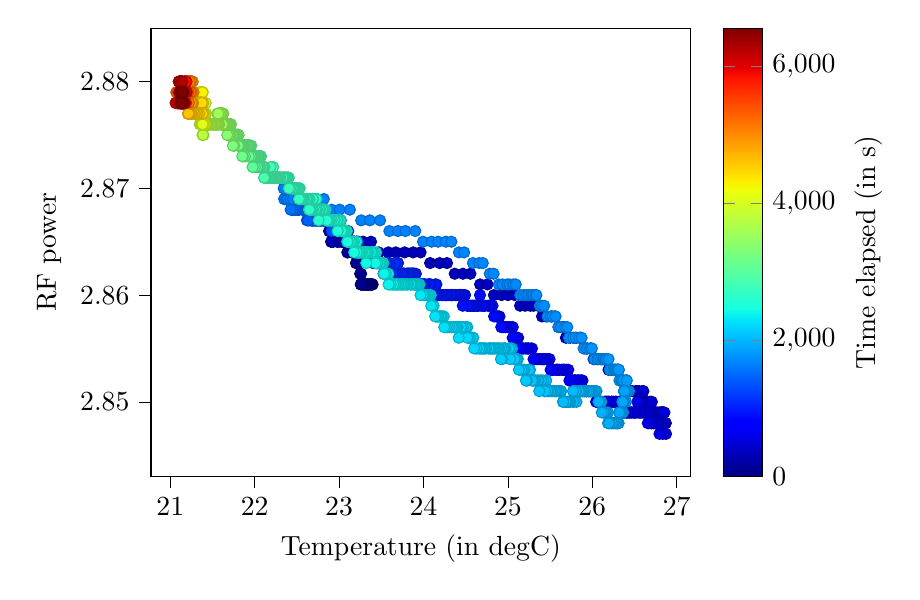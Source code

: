 % This file was created by tikzplotlib v0.9.5.
\begin{tikzpicture}

\begin{axis}[
colorbar,
colorbar style={ylabel={Time elapsed (in s)}},
colormap={mymap}{[1pt]
  rgb(0pt)=(0,0,0.5);
  rgb(22pt)=(0,0,1);
  rgb(25pt)=(0,0,1);
  rgb(68pt)=(0,0.86,1);
  rgb(70pt)=(0,0.9,0.968);
  rgb(75pt)=(0.081,1,0.887);
  rgb(128pt)=(0.935,1,0.032);
  rgb(130pt)=(0.968,0.963,0);
  rgb(132pt)=(1,0.926,0);
  rgb(178pt)=(1,0.074,0);
  rgb(182pt)=(0.909,0,0);
  rgb(200pt)=(0.5,0,0)
},
point meta max=6560,
point meta min=0,
tick align=outside,
tick pos=left,
x grid style={white!69.02!black},
xlabel={Temperature (in degC)},
xmin=20.771, xmax=27.166,
xtick style={color=black},
y grid style={white!69.02!black},
ylabel={RF power},
ymin=2.843, ymax=2.885,
ytick style={color=black}
]
\addplot [only marks, scatter, scatter src=explicit, colormap={mymap}{[1pt]
  rgb(0pt)=(0,0,0.5);
  rgb(22pt)=(0,0,1);
  rgb(25pt)=(0,0,1);
  rgb(68pt)=(0,0.86,1);
  rgb(70pt)=(0,0.9,0.968);
  rgb(75pt)=(0.081,1,0.887);
  rgb(128pt)=(0.935,1,0.032);
  rgb(130pt)=(0.968,0.963,0);
  rgb(132pt)=(1,0.926,0);
  rgb(178pt)=(1,0.074,0);
  rgb(182pt)=(0.909,0,0);
  rgb(200pt)=(0.5,0,0)
}]
table [x=x, y=y, meta=colordata]{%
x                      y                      colordata
23.397 2.861 0
23.393 2.861 2
23.393 2.861 4
23.378 2.861 6
23.38 2.861 8
23.376 2.861 10
23.365 2.861 12
23.365 2.861 14
23.374 2.861 16
23.353 2.861 18
23.363 2.861 20
23.35 2.861 22
23.357 2.861 24
23.35 2.861 26
23.346 2.861 28
23.353 2.861 30
23.344 2.861 32
23.346 2.861 34
23.342 2.861 36
23.331 2.861 38
23.331 2.861 40
23.331 2.861 42
23.336 2.861 44
23.327 2.861 46
23.323 2.861 48
23.333 2.861 50
23.314 2.861 52
23.316 2.861 54
23.306 2.861 56
23.31 2.861 58
23.293 2.861 60
23.287 2.861 62
23.287 2.861 64
23.291 2.861 66
23.289 2.861 68
23.282 2.861 70
23.272 2.861 72
23.261 2.861 74
23.276 2.861 76
23.261 2.861 78
23.27 2.861 80
23.257 2.861 82
23.265 2.861 84
23.25 2.862 86
23.261 2.862 88
23.227 2.863 90
23.216 2.863 92
23.221 2.863 94
23.231 2.863 96
23.201 2.863 98
23.204 2.863 100
23.193 2.864 102
23.199 2.864 104
23.193 2.864 106
23.189 2.864 108
23.191 2.864 110
23.178 2.864 112
23.176 2.864 114
23.174 2.864 116
23.182 2.864 118
23.155 2.864 120
23.159 2.864 122
23.158 2.864 124
23.16 2.864 126
23.145 2.865 128
23.153 2.865 130
23.141 2.865 132
23.125 2.865 134
23.112 2.865 136
23.089 2.865 138
23.101 2.864 140
23.099 2.864 142
23.106 2.865 144
23.109 2.865 146
23.104 2.865 148
23.092 2.865 150
23.086 2.865 152
23.069 2.865 154
23.072 2.865 156
23.063 2.865 158
23.079 2.865 160
23.068 2.865 162
23.075 2.865 164
23.086 2.865 166
23.058 2.865 168
23.058 2.865 170
23.035 2.865 172
23.032 2.865 174
23.048 2.865 176
23.068 2.865 178
23.073 2.865 180
23.06 2.865 182
23.101 2.865 184
23.078 2.865 186
23.06 2.865 188
23.063 2.865 190
23.085 2.865 192
23.067 2.865 194
23.064 2.866 196
23.06 2.866 198
23.077 2.866 200
23.057 2.866 202
23.062 2.866 204
23.029 2.865 206
22.991 2.866 208
23 2.865 210
22.976 2.865 212
22.983 2.865 214
23.003 2.866 216
23.015 2.866 218
23.021 2.866 220
22.998 2.866 222
23.018 2.866 224
23.007 2.866 226
23.019 2.866 228
22.99 2.866 230
23.001 2.866 232
22.988 2.866 234
23.007 2.866 236
22.988 2.866 238
22.984 2.866 240
22.977 2.866 242
22.96 2.866 244
22.923 2.866 246
22.955 2.866 248
22.938 2.866 250
22.934 2.866 252
22.96 2.866 254
22.957 2.866 256
22.974 2.866 258
22.959 2.866 260
22.941 2.866 262
22.939 2.866 264
22.933 2.865 266
22.915 2.866 268
22.913 2.865 270
22.906 2.865 272
22.908 2.865 274
22.915 2.865 276
22.918 2.866 278
22.916 2.866 280
22.899 2.866 282
22.91 2.866 284
22.917 2.866 286
22.914 2.866 288
22.889 2.866 290
22.908 2.866 292
22.893 2.866 294
22.895 2.866 296
22.902 2.866 298
22.882 2.866 300
22.889 2.866 302
22.9 2.866 304
22.931 2.866 306
22.942 2.866 308
22.966 2.866 310
23.012 2.866 312
23.068 2.865 314
23.127 2.865 316
23.206 2.865 318
23.285 2.865 320
23.378 2.865 322
23.47 2.864 324
23.585 2.864 326
23.672 2.864 328
23.777 2.864 330
23.879 2.864 332
23.966 2.864 334
24.079 2.863 336
24.192 2.863 338
24.279 2.863 340
24.371 2.862 342
24.468 2.862 344
24.556 2.862 346
24.671 2.861 348
24.758 2.861 350
24.835 2.86 352
24.926 2.86 354
25.001 2.86 356
25.082 2.86 358
25.145 2.859 360
25.205 2.859 362
25.265 2.859 364
25.305 2.859 366
25.36 2.859 368
25.405 2.858 370
25.454 2.858 372
25.518 2.858 374
25.56 2.858 376
25.601 2.857 378
25.654 2.857 380
25.688 2.856 382
25.737 2.856 384
25.782 2.856 386
25.81 2.856 388
25.861 2.856 390
25.912 2.855 392
25.939 2.855 394
25.982 2.855 396
26.016 2.854 398
26.042 2.854 400
26.063 2.854 402
26.097 2.854 404
26.108 2.854 406
26.122 2.854 408
26.137 2.854 410
26.157 2.854 412
26.167 2.854 414
26.193 2.853 416
26.225 2.853 418
26.248 2.853 420
26.263 2.853 422
26.278 2.853 424
26.299 2.853 426
26.314 2.853 428
26.342 2.852 430
26.372 2.852 432
26.403 2.852 434
26.406 2.852 436
26.444 2.851 438
26.457 2.851 440
26.474 2.851 442
26.512 2.851 444
26.527 2.851 446
26.531 2.851 448
26.557 2.851 450
26.599 2.851 452
26.606 2.851 454
26.599 2.851 456
26.627 2.85 458
26.625 2.85 460
26.627 2.85 462
26.642 2.85 464
26.653 2.85 466
26.684 2.85 468
26.699 2.85 470
26.706 2.85 472
26.71 2.849 474
26.719 2.849 476
26.736 2.849 478
26.744 2.849 480
26.755 2.849 482
26.75 2.849 484
26.778 2.849 486
26.795 2.849 488
26.812 2.849 490
26.821 2.849 492
26.823 2.849 494
26.823 2.849 496
26.84 2.849 498
26.836 2.849 500
26.829 2.849 502
26.842 2.849 504
26.855 2.849 506
26.851 2.848 508
26.857 2.848 510
26.868 2.848 512
26.868 2.848 514
26.868 2.848 516
26.848 2.848 518
26.857 2.848 520
26.857 2.848 522
26.865 2.848 524
26.87 2.848 526
26.855 2.848 528
26.859 2.848 530
26.874 2.847 532
26.851 2.848 534
26.863 2.848 536
26.863 2.848 538
26.848 2.848 540
26.851 2.848 542
26.855 2.848 544
26.846 2.848 546
26.833 2.848 548
26.836 2.848 550
26.836 2.848 552
26.821 2.848 554
26.833 2.848 556
26.836 2.847 558
26.821 2.848 560
26.821 2.848 562
26.814 2.848 564
26.797 2.848 566
26.81 2.848 568
26.802 2.848 570
26.797 2.847 572
26.793 2.848 574
26.791 2.848 576
26.782 2.848 578
26.782 2.848 580
26.763 2.848 582
26.765 2.848 584
26.738 2.848 586
26.729 2.848 588
26.723 2.848 590
26.702 2.848 592
26.699 2.848 594
26.672 2.848 596
26.659 2.848 598
26.642 2.849 600
26.623 2.849 602
26.61 2.849 604
26.616 2.849 606
26.587 2.849 608
26.578 2.849 610
26.561 2.849 612
26.561 2.849 614
26.535 2.85 616
26.538 2.849 618
26.512 2.849 620
26.516 2.849 622
26.497 2.849 624
26.491 2.849 626
26.465 2.849 628
26.472 2.849 630
26.442 2.849 632
26.448 2.849 634
26.423 2.849 636
26.414 2.849 638
26.414 2.849 640
26.399 2.849 642
26.382 2.849 644
26.369 2.849 646
26.357 2.85 648
26.352 2.85 650
26.335 2.85 652
26.331 2.85 654
26.318 2.85 656
26.286 2.85 658
26.274 2.85 660
26.276 2.85 662
26.25 2.85 664
26.252 2.85 666
26.237 2.85 668
26.229 2.85 670
26.223 2.85 672
26.195 2.85 674
26.201 2.85 676
26.188 2.85 678
26.174 2.85 680
26.174 2.85 682
26.157 2.85 684
26.157 2.85 686
26.148 2.85 688
26.122 2.85 690
26.101 2.85 692
26.097 2.85 694
26.097 2.85 696
26.074 2.85 698
26.046 2.85 700
26.054 2.85 702
26.037 2.851 704
26.031 2.851 706
26.01 2.851 708
25.993 2.851 710
25.98 2.851 712
25.963 2.851 714
25.933 2.851 716
25.929 2.851 718
25.927 2.851 720
25.905 2.851 722
25.884 2.852 724
25.871 2.852 726
25.844 2.852 728
25.859 2.852 730
25.831 2.852 732
25.822 2.852 734
25.801 2.852 736
25.79 2.852 738
25.786 2.852 740
25.763 2.852 742
25.752 2.852 744
25.763 2.852 746
25.731 2.852 748
25.733 2.852 750
25.716 2.853 752
25.695 2.853 754
25.692 2.853 756
25.667 2.853 758
25.663 2.853 760
25.652 2.853 762
25.639 2.853 764
25.614 2.853 766
25.595 2.853 768
25.573 2.853 770
25.586 2.853 772
25.571 2.853 774
25.541 2.853 776
25.524 2.853 778
25.518 2.853 780
25.507 2.853 782
25.494 2.854 784
25.475 2.854 786
25.469 2.854 788
25.426 2.854 790
25.437 2.854 792
25.422 2.854 794
25.407 2.854 796
25.403 2.854 798
25.377 2.854 800
25.356 2.854 802
25.339 2.854 804
25.318 2.854 806
25.318 2.854 808
25.309 2.854 810
25.305 2.854 812
25.286 2.855 814
25.275 2.855 816
25.243 2.855 818
25.241 2.855 820
25.224 2.855 822
25.207 2.855 824
25.182 2.855 826
25.177 2.855 828
25.162 2.855 830
25.154 2.855 832
25.126 2.855 834
25.122 2.856 836
25.107 2.856 838
25.103 2.856 840
25.082 2.856 842
25.058 2.856 844
25.058 2.857 846
25.02 2.857 848
25.024 2.857 850
25.024 2.857 852
25.005 2.857 854
24.973 2.857 856
24.973 2.857 858
24.954 2.857 860
24.95 2.857 862
24.93 2.857 864
24.922 2.857 866
24.901 2.858 868
24.884 2.858 870
24.875 2.858 872
24.864 2.858 874
24.837 2.858 876
24.818 2.859 878
24.786 2.859 880
24.786 2.859 882
24.765 2.859 884
24.731 2.859 886
24.716 2.859 888
24.704 2.859 890
24.683 2.859 892
24.67 2.86 894
24.647 2.859 896
24.651 2.859 898
24.627 2.859 900
24.613 2.859 902
24.608 2.859 904
24.589 2.859 906
24.583 2.859 908
24.572 2.859 910
24.558 2.859 912
24.535 2.859 914
24.537 2.859 916
24.518 2.859 918
24.493 2.86 920
24.472 2.86 922
24.466 2.859 924
24.465 2.86 926
24.438 2.86 928
24.441 2.86 930
24.443 2.86 932
24.43 2.86 934
24.411 2.86 936
24.409 2.86 938
24.386 2.86 940
24.378 2.86 942
24.363 2.86 944
24.34 2.86 946
24.333 2.86 948
24.325 2.86 950
24.329 2.86 952
24.298 2.86 954
24.316 2.86 956
24.285 2.86 958
24.27 2.86 960
24.253 2.86 962
24.263 2.86 964
24.247 2.86 966
24.226 2.86 968
24.217 2.86 970
24.217 2.86 972
24.19 2.86 974
24.186 2.86 976
24.175 2.86 978
24.148 2.86 980
24.153 2.861 982
24.165 2.86 984
24.139 2.861 986
24.153 2.86 988
24.143 2.86 990
24.124 2.86 992
24.101 2.86 994
24.084 2.861 996
24.067 2.861 998
24.074 2.861 1000
24.068 2.861 1002
24.053 2.861 1004
24.069 2.861 1006
24.023 2.861 1008
24.011 2.861 1010
24.009 2.861 1012
24.001 2.861 1014
23.983 2.861 1016
23.975 2.861 1018
23.971 2.861 1020
23.966 2.861 1022
23.954 2.861 1024
23.932 2.861 1026
23.937 2.861 1028
23.902 2.861 1030
23.91 2.862 1032
23.878 2.862 1034
23.888 2.862 1036
23.869 2.862 1038
23.888 2.862 1040
23.866 2.862 1042
23.847 2.862 1044
23.868 2.862 1046
23.842 2.862 1048
23.852 2.862 1050
23.835 2.862 1052
23.821 2.862 1054
23.821 2.862 1056
23.817 2.862 1058
23.81 2.862 1060
23.797 2.862 1062
23.772 2.862 1064
23.771 2.862 1066
23.763 2.862 1068
23.764 2.862 1070
23.759 2.862 1072
23.746 2.862 1074
23.732 2.862 1076
23.703 2.862 1078
23.696 2.863 1080
23.698 2.863 1082
23.69 2.863 1084
23.673 2.862 1086
23.665 2.863 1088
23.653 2.862 1090
23.638 2.862 1092
23.648 2.862 1094
23.644 2.862 1096
23.641 2.862 1098
23.608 2.862 1100
23.6 2.862 1102
23.595 2.863 1104
23.577 2.862 1106
23.577 2.862 1108
23.562 2.863 1110
23.549 2.863 1112
23.546 2.863 1114
23.567 2.863 1116
23.549 2.863 1118
23.557 2.863 1120
23.536 2.863 1122
23.527 2.862 1124
23.514 2.863 1126
23.485 2.863 1128
23.484 2.863 1130
23.462 2.863 1132
23.475 2.863 1134
23.464 2.863 1136
23.463 2.863 1138
23.465 2.863 1140
23.443 2.863 1142
23.428 2.863 1144
23.446 2.863 1146
23.438 2.863 1148
23.411 2.863 1150
23.404 2.863 1152
23.396 2.864 1154
23.406 2.864 1156
23.395 2.864 1158
23.368 2.864 1160
23.368 2.864 1162
23.364 2.864 1164
23.355 2.864 1166
23.347 2.864 1168
23.33 2.864 1170
23.326 2.864 1172
23.32 2.864 1174
23.307 2.864 1176
23.303 2.864 1178
23.294 2.864 1180
23.3 2.864 1182
23.298 2.864 1184
23.299 2.864 1186
23.289 2.864 1188
23.282 2.864 1190
23.272 2.864 1192
23.261 2.864 1194
23.268 2.864 1196
23.247 2.864 1198
23.257 2.864 1200
23.245 2.864 1202
23.217 2.864 1204
23.217 2.864 1206
23.228 2.865 1208
23.207 2.865 1210
23.213 2.865 1212
23.177 2.865 1214
23.181 2.865 1216
23.175 2.865 1218
23.179 2.865 1220
23.173 2.865 1222
23.173 2.865 1224
23.16 2.865 1226
23.154 2.865 1228
23.141 2.865 1230
23.152 2.865 1232
23.137 2.865 1234
23.126 2.865 1236
23.12 2.865 1238
23.115 2.865 1240
23.088 2.865 1242
23.107 2.865 1244
23.109 2.866 1246
23.092 2.866 1248
23.088 2.866 1250
23.09 2.866 1252
23.081 2.866 1254
23.074 2.866 1256
23.07 2.866 1258
23.057 2.866 1260
23.062 2.866 1262
23.052 2.866 1264
23.039 2.866 1266
23.032 2.866 1268
23.034 2.866 1270
23.039 2.866 1272
23.021 2.867 1274
23.027 2.866 1276
23.01 2.867 1278
23.008 2.867 1280
23.013 2.867 1282
22.983 2.867 1284
22.99 2.867 1286
22.996 2.866 1288
23.004 2.867 1290
22.991 2.867 1292
22.976 2.867 1294
22.983 2.867 1296
22.964 2.867 1298
22.954 2.867 1300
22.941 2.867 1302
22.956 2.867 1304
22.949 2.867 1306
22.943 2.867 1308
22.93 2.867 1310
22.937 2.867 1312
22.917 2.867 1314
22.915 2.867 1316
22.913 2.866 1318
22.915 2.867 1320
22.89 2.867 1322
22.89 2.867 1324
22.875 2.867 1326
22.89 2.867 1328
22.888 2.867 1330
22.881 2.867 1332
22.879 2.867 1334
22.873 2.867 1336
22.871 2.867 1338
22.86 2.867 1340
22.834 2.867 1342
22.841 2.867 1344
22.849 2.867 1346
22.837 2.867 1348
22.826 2.867 1350
22.826 2.867 1352
22.822 2.867 1354
22.824 2.867 1356
22.826 2.867 1358
22.817 2.867 1360
22.815 2.867 1362
22.809 2.867 1364
22.794 2.867 1366
22.79 2.867 1368
22.785 2.867 1370
22.796 2.867 1372
22.775 2.867 1374
22.779 2.867 1376
22.783 2.867 1378
22.777 2.867 1380
22.764 2.867 1382
22.768 2.867 1384
22.758 2.867 1386
22.749 2.867 1388
22.743 2.867 1390
22.751 2.867 1392
22.754 2.867 1394
22.754 2.867 1396
22.719 2.867 1398
22.724 2.867 1400
22.723 2.867 1402
22.723 2.867 1404
22.729 2.867 1406
22.712 2.867 1408
22.717 2.867 1410
22.688 2.867 1412
22.694 2.867 1414
22.692 2.867 1416
22.688 2.867 1418
22.687 2.867 1420
22.678 2.867 1422
22.683 2.867 1424
22.668 2.867 1426
22.663 2.867 1428
22.653 2.868 1430
22.656 2.868 1432
22.664 2.868 1434
22.641 2.867 1436
22.645 2.868 1438
22.619 2.867 1440
22.632 2.867 1442
22.628 2.868 1444
22.628 2.868 1446
22.619 2.868 1448
22.617 2.868 1450
22.611 2.868 1452
22.598 2.868 1454
22.617 2.868 1456
22.613 2.868 1458
22.59 2.868 1460
22.594 2.868 1462
22.577 2.868 1464
22.575 2.868 1466
22.59 2.868 1468
22.57 2.868 1470
22.568 2.868 1472
22.556 2.869 1474
22.57 2.869 1476
22.556 2.869 1478
22.551 2.869 1480
22.543 2.869 1482
22.553 2.869 1484
22.541 2.869 1486
22.545 2.869 1488
22.534 2.869 1490
22.538 2.869 1492
22.526 2.868 1494
22.526 2.869 1496
22.526 2.868 1498
22.509 2.868 1500
22.513 2.868 1502
22.509 2.869 1504
22.509 2.868 1506
22.504 2.868 1508
22.504 2.868 1510
22.5 2.868 1512
22.5 2.869 1514
22.49 2.869 1516
22.485 2.868 1518
22.487 2.868 1520
22.485 2.868 1522
22.481 2.868 1524
22.479 2.868 1526
22.464 2.868 1528
22.477 2.868 1530
22.468 2.869 1532
22.466 2.869 1534
22.449 2.868 1536
22.46 2.869 1538
22.462 2.869 1540
22.441 2.868 1542
22.455 2.868 1544
22.447 2.868 1546
22.449 2.868 1548
22.426 2.868 1550
22.43 2.869 1552
22.432 2.869 1554
22.424 2.869 1556
22.428 2.869 1558
22.417 2.869 1560
22.43 2.869 1562
22.419 2.869 1564
22.428 2.869 1566
22.413 2.869 1568
22.402 2.869 1570
22.413 2.869 1572
22.421 2.869 1574
22.411 2.869 1576
22.396 2.869 1578
22.402 2.869 1580
22.409 2.869 1582
22.394 2.869 1584
22.372 2.869 1586
22.379 2.869 1588
22.392 2.869 1590
22.379 2.869 1592
22.375 2.869 1594
22.381 2.869 1596
22.372 2.869 1598
22.362 2.869 1600
22.37 2.869 1602
22.358 2.869 1604
22.355 2.869 1606
22.362 2.87 1608
22.37 2.87 1610
22.349 2.87 1612
22.349 2.87 1614
22.355 2.87 1616
22.349 2.87 1618
22.353 2.87 1620
22.345 2.87 1622
22.349 2.869 1624
22.375 2.869 1626
22.392 2.869 1628
22.424 2.869 1630
22.453 2.869 1632
22.513 2.869 1634
22.585 2.869 1636
22.658 2.869 1638
22.741 2.869 1640
22.819 2.869 1642
22.913 2.868 1644
23.007 2.868 1646
23.128 2.868 1648
23.262 2.867 1650
23.364 2.867 1652
23.486 2.867 1654
23.596 2.866 1656
23.697 2.866 1658
23.786 2.866 1660
23.903 2.866 1662
23.995 2.865 1664
24.097 2.865 1666
24.173 2.865 1668
24.265 2.865 1670
24.331 2.865 1672
24.42 2.864 1674
24.482 2.864 1676
24.586 2.863 1678
24.659 2.863 1680
24.703 2.863 1682
24.786 2.862 1684
24.831 2.862 1686
24.893 2.861 1688
24.935 2.861 1690
24.993 2.861 1692
25.021 2.861 1694
25.065 2.861 1696
25.093 2.861 1698
25.146 2.86 1700
25.185 2.86 1702
25.219 2.86 1704
25.248 2.86 1706
25.282 2.86 1708
25.302 2.86 1710
25.334 2.86 1712
25.338 2.86 1714
25.378 2.859 1716
25.404 2.859 1718
25.431 2.859 1720
25.47 2.858 1722
25.506 2.858 1724
25.532 2.858 1726
25.566 2.858 1728
25.6 2.857 1730
25.629 2.857 1732
25.678 2.857 1734
25.704 2.857 1736
25.725 2.856 1738
25.774 2.856 1740
25.802 2.856 1742
25.844 2.856 1744
25.874 2.856 1746
25.898 2.855 1748
25.932 2.855 1750
25.942 2.855 1752
25.974 2.855 1754
25.996 2.855 1756
26.025 2.854 1758
26.059 2.854 1760
26.072 2.854 1762
26.102 2.854 1764
26.125 2.854 1766
26.136 2.854 1768
26.147 2.854 1770
26.145 2.854 1772
26.155 2.854 1774
26.17 2.854 1776
26.174 2.854 1778
26.168 2.854 1780
26.194 2.854 1782
26.208 2.853 1784
26.213 2.853 1786
26.245 2.853 1788
26.264 2.853 1790
26.264 2.853 1792
26.277 2.853 1794
26.292 2.853 1796
26.296 2.853 1798
26.3 2.853 1800
26.309 2.853 1802
26.309 2.853 1804
26.313 2.853 1806
26.33 2.852 1808
26.323 2.852 1810
26.345 2.852 1812
26.345 2.852 1814
26.351 2.852 1816
26.366 2.852 1818
26.409 2.852 1820
26.398 2.851 1822
26.392 2.851 1824
26.4 2.851 1826
26.394 2.851 1828
26.406 2.851 1830
26.419 2.851 1832
26.415 2.851 1834
26.417 2.851 1836
26.436 2.851 1838
26.413 2.851 1840
26.426 2.851 1842
26.415 2.851 1844
26.426 2.851 1846
26.419 2.851 1848
26.398 2.851 1850
26.387 2.851 1852
26.375 2.851 1854
26.377 2.851 1856
26.385 2.851 1858
26.394 2.851 1860
26.381 2.851 1862
26.383 2.85 1864
26.4 2.85 1866
26.379 2.85 1868
26.368 2.85 1870
26.372 2.85 1872
26.372 2.85 1874
26.368 2.85 1876
26.358 2.85 1878
26.36 2.85 1880
26.36 2.849 1882
26.353 2.849 1884
26.351 2.849 1886
26.364 2.849 1888
26.343 2.849 1890
26.351 2.849 1892
26.355 2.849 1894
26.34 2.849 1896
26.353 2.849 1898
26.349 2.849 1900
26.345 2.849 1902
26.343 2.849 1904
26.323 2.849 1906
26.336 2.849 1908
26.319 2.849 1910
26.321 2.849 1912
26.313 2.848 1914
26.306 2.848 1916
26.298 2.848 1918
26.294 2.848 1920
26.285 2.848 1922
26.277 2.848 1924
26.279 2.848 1926
26.249 2.848 1928
26.255 2.848 1930
26.232 2.848 1932
26.217 2.848 1934
26.234 2.848 1936
26.234 2.848 1938
26.206 2.848 1940
26.187 2.848 1942
26.196 2.848 1944
26.187 2.849 1946
26.164 2.849 1948
26.145 2.849 1950
26.143 2.849 1952
26.136 2.849 1954
26.113 2.849 1956
26.108 2.85 1958
26.087 2.85 1960
26.074 2.85 1962
26.051 2.851 1964
26.032 2.851 1966
26.028 2.851 1968
26.023 2.851 1970
26.002 2.851 1972
25.981 2.851 1974
25.974 2.851 1976
25.974 2.851 1978
25.962 2.851 1980
25.955 2.851 1982
25.955 2.851 1984
25.928 2.851 1986
25.934 2.851 1988
25.908 2.851 1990
25.887 2.851 1992
25.893 2.851 1994
25.881 2.851 1996
25.87 2.851 1998
25.853 2.851 2000
25.853 2.851 2002
25.84 2.851 2004
25.806 2.851 2006
25.813 2.85 2008
25.802 2.851 2010
25.776 2.85 2012
25.772 2.851 2014
25.778 2.85 2016
25.74 2.85 2018
25.715 2.85 2020
25.727 2.85 2022
25.71 2.85 2024
25.698 2.85 2026
25.685 2.85 2028
25.683 2.85 2030
25.685 2.85 2032
25.653 2.85 2034
25.657 2.85 2036
25.632 2.851 2038
25.623 2.851 2040
25.625 2.851 2042
25.602 2.851 2044
25.581 2.851 2046
25.568 2.851 2048
25.561 2.851 2050
25.546 2.851 2052
25.549 2.851 2054
25.527 2.851 2056
25.517 2.851 2058
25.504 2.851 2060
25.48 2.851 2062
25.47 2.851 2064
25.453 2.852 2066
25.453 2.852 2068
25.438 2.851 2070
25.44 2.851 2072
25.417 2.852 2074
25.391 2.852 2076
25.393 2.852 2078
25.372 2.851 2080
25.363 2.852 2082
25.355 2.852 2084
25.323 2.852 2086
25.325 2.852 2088
25.308 2.852 2090
25.295 2.852 2092
25.285 2.852 2094
25.248 2.853 2096
25.263 2.853 2098
25.251 2.853 2100
25.229 2.852 2102
25.219 2.852 2104
25.214 2.852 2106
25.195 2.853 2108
25.195 2.853 2110
25.178 2.853 2112
25.159 2.853 2114
25.131 2.853 2116
25.119 2.854 2118
25.106 2.854 2120
25.099 2.854 2122
25.082 2.854 2124
25.078 2.854 2126
25.05 2.855 2128
25.038 2.855 2130
25.027 2.854 2132
25.016 2.855 2134
25.014 2.855 2136
24.972 2.855 2138
24.961 2.855 2140
24.955 2.855 2142
24.946 2.855 2144
24.933 2.854 2146
24.918 2.854 2148
24.923 2.855 2150
24.899 2.855 2152
24.887 2.855 2154
24.882 2.855 2156
24.867 2.855 2158
24.846 2.855 2160
24.835 2.855 2162
24.816 2.855 2164
24.821 2.855 2166
24.799 2.855 2168
24.793 2.855 2170
24.78 2.855 2172
24.774 2.855 2174
24.744 2.855 2176
24.727 2.855 2178
24.718 2.855 2180
24.72 2.855 2182
24.701 2.855 2184
24.68 2.855 2186
24.686 2.855 2188
24.665 2.855 2190
24.663 2.855 2192
24.629 2.855 2194
24.629 2.855 2196
24.601 2.855 2198
24.591 2.856 2200
24.584 2.856 2202
24.554 2.856 2204
24.55 2.856 2206
24.537 2.856 2208
24.52 2.856 2210
24.52 2.857 2212
24.499 2.857 2214
24.497 2.857 2216
24.465 2.857 2218
24.467 2.857 2220
24.448 2.857 2222
24.425 2.857 2224
24.442 2.857 2226
24.418 2.856 2228
24.403 2.857 2230
24.401 2.857 2232
24.391 2.857 2234
24.369 2.857 2236
24.373 2.857 2238
24.335 2.857 2240
24.354 2.857 2242
24.335 2.857 2244
24.303 2.857 2246
24.31 2.857 2248
24.282 2.857 2250
24.288 2.857 2252
24.267 2.857 2254
24.265 2.857 2256
24.246 2.857 2258
24.239 2.858 2260
24.239 2.858 2262
24.216 2.858 2264
24.21 2.858 2266
24.195 2.858 2268
24.201 2.858 2270
24.178 2.858 2272
24.171 2.858 2274
24.148 2.858 2276
24.154 2.858 2278
24.139 2.858 2280
24.12 2.859 2282
24.116 2.859 2284
24.114 2.859 2286
24.092 2.859 2288
24.086 2.86 2290
24.067 2.86 2292
24.048 2.86 2294
24.046 2.86 2296
24.026 2.86 2298
24.012 2.86 2300
24.012 2.86 2302
23.999 2.86 2304
23.99 2.86 2306
23.965 2.86 2308
23.954 2.861 2310
23.935 2.861 2312
23.939 2.861 2314
23.924 2.861 2316
23.907 2.861 2318
23.905 2.861 2320
23.905 2.861 2322
23.888 2.861 2324
23.871 2.861 2326
23.867 2.861 2328
23.846 2.861 2330
23.856 2.861 2332
23.843 2.861 2334
23.818 2.861 2336
23.807 2.861 2338
23.803 2.861 2340
23.801 2.861 2342
23.78 2.861 2344
23.769 2.861 2346
23.756 2.861 2348
23.756 2.861 2350
23.735 2.861 2352
23.737 2.861 2354
23.728 2.861 2356
23.703 2.861 2358
23.705 2.861 2360
23.697 2.861 2362
23.677 2.861 2364
23.673 2.861 2366
23.677 2.861 2368
23.665 2.861 2370
23.645 2.861 2372
23.631 2.861 2374
23.624 2.861 2376
23.643 2.861 2378
23.611 2.861 2380
23.588 2.861 2382
23.588 2.861 2384
23.575 2.862 2386
23.584 2.862 2388
23.558 2.862 2390
23.55 2.862 2392
23.554 2.862 2394
23.535 2.862 2396
23.533 2.862 2398
23.524 2.863 2400
23.518 2.863 2402
23.505 2.863 2404
23.49 2.863 2406
23.482 2.863 2408
23.479 2.863 2410
23.458 2.863 2412
23.45 2.863 2414
23.452 2.863 2416
23.439 2.864 2418
23.433 2.863 2420
23.405 2.864 2422
23.416 2.864 2424
23.409 2.864 2426
23.384 2.864 2428
23.39 2.864 2430
23.377 2.864 2432
23.343 2.864 2434
23.345 2.864 2436
23.341 2.864 2438
23.347 2.864 2440
23.322 2.863 2442
23.335 2.864 2444
23.32 2.864 2446
23.305 2.864 2448
23.305 2.864 2450
23.296 2.864 2452
23.301 2.864 2454
23.277 2.864 2456
23.273 2.864 2458
23.262 2.864 2460
23.25 2.864 2462
23.237 2.864 2464
23.235 2.864 2466
23.239 2.864 2468
23.22 2.864 2470
23.22 2.864 2472
23.196 2.864 2474
23.209 2.864 2476
23.207 2.865 2478
23.179 2.865 2480
23.179 2.864 2482
23.169 2.865 2484
23.166 2.865 2486
23.141 2.865 2488
23.156 2.865 2490
23.143 2.865 2492
23.128 2.865 2494
23.13 2.865 2496
23.105 2.865 2498
23.1 2.865 2500
23.107 2.865 2502
23.1 2.865 2504
23.092 2.866 2506
23.073 2.866 2508
23.066 2.866 2510
23.058 2.866 2512
23.06 2.866 2514
23.054 2.866 2516
23.049 2.866 2518
23.037 2.866 2520
23.028 2.866 2522
23.017 2.867 2524
23.015 2.867 2526
22.996 2.867 2528
23.009 2.867 2530
22.986 2.867 2532
22.986 2.866 2534
22.983 2.866 2536
22.975 2.867 2538
22.964 2.867 2540
22.975 2.867 2542
22.943 2.867 2544
22.943 2.867 2546
22.945 2.867 2548
22.947 2.867 2550
22.924 2.867 2552
22.939 2.867 2554
22.907 2.867 2556
22.909 2.867 2558
22.905 2.867 2560
22.888 2.867 2562
22.9 2.867 2564
22.911 2.867 2566
22.894 2.867 2568
22.881 2.867 2570
22.866 2.867 2572
22.858 2.867 2574
22.873 2.867 2576
22.851 2.867 2578
22.862 2.867 2580
22.854 2.867 2582
22.839 2.868 2584
22.828 2.868 2586
22.824 2.868 2588
22.824 2.868 2590
22.819 2.868 2592
22.811 2.868 2594
22.796 2.868 2596
22.792 2.868 2598
22.785 2.868 2600
22.796 2.868 2602
22.802 2.868 2604
22.777 2.868 2606
22.766 2.868 2608
22.762 2.868 2610
22.747 2.868 2612
22.762 2.868 2614
22.741 2.868 2616
22.758 2.867 2618
22.732 2.868 2620
22.736 2.868 2622
22.73 2.868 2624
22.717 2.868 2626
22.715 2.869 2628
22.732 2.869 2630
22.69 2.869 2632
22.685 2.869 2634
22.692 2.868 2636
22.688 2.869 2638
22.675 2.868 2640
22.681 2.868 2642
22.673 2.868 2644
22.66 2.868 2646
22.651 2.868 2648
22.645 2.868 2650
22.647 2.868 2652
22.647 2.869 2654
22.649 2.869 2656
22.63 2.869 2658
22.63 2.869 2660
22.622 2.869 2662
22.624 2.869 2664
22.619 2.869 2666
22.615 2.869 2668
22.6 2.869 2670
22.609 2.869 2672
22.57 2.869 2674
22.587 2.869 2676
22.585 2.869 2678
22.575 2.869 2680
22.562 2.869 2682
22.564 2.869 2684
22.556 2.869 2686
22.553 2.869 2688
22.528 2.869 2690
22.538 2.869 2692
22.536 2.869 2694
22.541 2.869 2696
22.526 2.869 2698
22.534 2.87 2700
22.517 2.87 2702
22.521 2.87 2704
22.524 2.87 2706
22.524 2.87 2708
22.515 2.87 2710
22.502 2.87 2712
22.483 2.87 2714
22.475 2.87 2716
22.483 2.87 2718
22.479 2.87 2720
22.472 2.87 2722
22.47 2.87 2724
22.464 2.87 2726
22.462 2.87 2728
22.449 2.87 2730
22.453 2.87 2732
22.443 2.87 2734
22.436 2.87 2736
22.426 2.87 2738
22.441 2.87 2740
22.415 2.87 2742
22.421 2.87 2744
22.406 2.87 2746
22.404 2.871 2748
22.398 2.871 2750
22.398 2.871 2752
22.381 2.871 2754
22.387 2.871 2756
22.364 2.871 2758
22.36 2.871 2760
22.377 2.871 2762
22.362 2.871 2764
22.362 2.871 2766
22.349 2.871 2768
22.336 2.871 2770
22.345 2.871 2772
22.341 2.871 2774
22.319 2.871 2776
22.323 2.871 2778
22.317 2.871 2780
22.319 2.871 2782
22.328 2.871 2784
22.3 2.871 2786
22.298 2.871 2788
22.3 2.871 2790
22.287 2.871 2792
22.294 2.871 2794
22.292 2.871 2796
22.279 2.871 2798
22.275 2.871 2800
22.268 2.871 2802
22.262 2.871 2804
22.262 2.871 2806
22.247 2.871 2808
22.247 2.871 2810
22.247 2.871 2812
22.245 2.871 2814
22.232 2.871 2816
22.232 2.871 2818
22.24 2.871 2820
22.219 2.872 2822
22.211 2.871 2824
22.226 2.871 2826
22.202 2.871 2828
22.211 2.871 2830
22.209 2.871 2832
22.192 2.871 2834
22.194 2.871 2836
22.185 2.871 2838
22.189 2.871 2840
22.187 2.872 2842
22.179 2.871 2844
22.187 2.871 2846
22.183 2.871 2848
22.162 2.871 2850
22.159 2.871 2852
22.164 2.871 2854
22.17 2.871 2856
22.159 2.871 2858
22.157 2.871 2860
22.155 2.871 2862
22.155 2.871 2864
22.155 2.871 2866
22.14 2.871 2868
22.14 2.871 2870
22.136 2.871 2872
22.121 2.871 2874
22.117 2.871 2876
22.123 2.871 2878
22.117 2.871 2880
22.115 2.871 2882
22.112 2.871 2884
22.103 2.872 2886
22.099 2.872 2888
22.105 2.872 2890
22.116 2.872 2892
22.104 2.872 2894
22.097 2.872 2896
22.086 2.872 2898
22.093 2.872 2900
22.088 2.872 2902
22.081 2.872 2904
22.077 2.872 2906
22.09 2.872 2908
22.066 2.872 2910
22.065 2.872 2912
22.056 2.872 2914
22.056 2.872 2916
22.06 2.873 2918
22.06 2.872 2920
22.071 2.873 2922
22.055 2.873 2924
22.068 2.873 2926
22.069 2.873 2928
22.071 2.873 2930
22.071 2.873 2932
22.054 2.873 2934
22.057 2.873 2936
22.053 2.873 2938
22.051 2.873 2940
22.04 2.873 2942
22.051 2.873 2944
22.038 2.872 2946
22.049 2.872 2948
22.03 2.872 2950
22.026 2.872 2952
22.019 2.873 2954
22.041 2.873 2956
22.041 2.873 2958
22.053 2.873 2960
22.047 2.873 2962
22.04 2.873 2964
22.026 2.873 2966
22.03 2.873 2968
22.011 2.872 2970
22.037 2.872 2972
22.026 2.872 2974
22.025 2.873 2976
22.023 2.873 2978
22.031 2.872 2980
22.03 2.873 2982
22.032 2.873 2984
22.024 2.873 2986
22.03 2.873 2988
22.015 2.873 2990
22.031 2.873 2992
22.006 2.873 2994
21.987 2.873 2996
22.004 2.872 2998
22.006 2.873 3000
22.014 2.873 3002
22.007 2.873 3004
22.007 2.873 3006
21.997 2.873 3008
21.985 2.873 3010
21.985 2.873 3012
22.001 2.873 3014
21.999 2.873 3016
21.988 2.873 3018
21.992 2.873 3020
21.992 2.873 3022
21.98 2.873 3024
21.982 2.873 3026
21.988 2.873 3028
21.995 2.873 3030
21.975 2.873 3032
21.99 2.873 3034
21.975 2.873 3036
21.977 2.872 3038
21.977 2.872 3040
21.961 2.873 3042
21.963 2.873 3044
21.963 2.873 3046
21.967 2.873 3048
21.968 2.873 3050
21.975 2.873 3052
21.953 2.873 3054
21.963 2.873 3056
21.945 2.873 3058
21.958 2.873 3060
21.948 2.873 3062
21.95 2.873 3064
21.949 2.873 3066
21.955 2.873 3068
21.936 2.874 3070
21.932 2.874 3072
21.96 2.874 3074
21.943 2.874 3076
21.943 2.874 3078
21.932 2.873 3080
21.923 2.874 3082
21.921 2.874 3084
21.945 2.874 3086
21.943 2.874 3088
21.934 2.874 3090
21.928 2.874 3092
21.917 2.874 3094
21.93 2.874 3096
21.917 2.874 3098
21.923 2.874 3100
21.908 2.874 3102
21.904 2.874 3104
21.913 2.874 3106
21.915 2.874 3108
21.906 2.874 3110
21.902 2.874 3112
21.908 2.874 3114
21.915 2.874 3116
21.883 2.874 3118
21.896 2.874 3120
21.889 2.874 3122
21.887 2.874 3124
21.891 2.874 3126
21.904 2.874 3128
21.883 2.874 3130
21.885 2.874 3132
21.881 2.874 3134
21.872 2.874 3136
21.883 2.873 3138
21.883 2.873 3140
21.859 2.873 3142
21.864 2.874 3144
21.866 2.874 3146
21.872 2.874 3148
21.868 2.874 3150
21.872 2.874 3152
21.855 2.874 3154
21.855 2.874 3156
21.859 2.874 3158
21.855 2.874 3160
21.874 2.874 3162
21.861 2.874 3164
21.851 2.874 3166
21.861 2.874 3168
21.838 2.874 3170
21.853 2.874 3172
21.859 2.874 3174
21.853 2.873 3176
21.857 2.874 3178
21.849 2.874 3180
21.842 2.874 3182
21.84 2.874 3184
21.844 2.874 3186
21.834 2.874 3188
21.84 2.874 3190
21.827 2.874 3192
21.821 2.874 3194
21.821 2.874 3196
21.825 2.874 3198
21.827 2.874 3200
21.821 2.874 3202
21.812 2.874 3204
21.816 2.874 3206
21.816 2.874 3208
21.831 2.874 3210
21.812 2.874 3212
21.825 2.874 3214
21.814 2.874 3216
21.812 2.874 3218
21.804 2.874 3220
21.804 2.875 3222
21.799 2.875 3224
21.804 2.875 3226
21.789 2.875 3228
21.799 2.875 3230
21.806 2.875 3232
21.808 2.875 3234
21.784 2.875 3236
21.78 2.875 3238
21.791 2.875 3240
21.801 2.875 3242
21.795 2.875 3244
21.797 2.875 3246
21.791 2.875 3248
21.776 2.875 3250
21.776 2.875 3252
21.774 2.875 3254
21.763 2.875 3256
21.767 2.875 3258
21.793 2.875 3260
21.767 2.875 3262
21.769 2.875 3264
21.78 2.875 3266
21.778 2.875 3268
21.769 2.875 3270
21.778 2.875 3272
21.789 2.875 3274
21.772 2.875 3276
21.765 2.875 3278
21.748 2.875 3280
21.754 2.874 3282
21.772 2.875 3284
21.759 2.874 3286
21.754 2.875 3288
21.742 2.875 3290
21.742 2.874 3292
21.75 2.875 3294
21.744 2.875 3296
21.746 2.875 3298
21.763 2.875 3300
21.742 2.875 3302
21.754 2.875 3304
21.729 2.875 3306
21.739 2.875 3308
21.752 2.875 3310
21.752 2.875 3312
21.739 2.875 3314
21.746 2.875 3316
21.742 2.875 3318
21.739 2.875 3320
21.735 2.875 3322
21.737 2.875 3324
21.72 2.875 3326
21.725 2.875 3328
21.722 2.875 3330
21.729 2.875 3332
21.72 2.875 3334
21.714 2.876 3336
21.737 2.875 3338
21.716 2.875 3340
21.71 2.875 3342
21.71 2.876 3344
21.718 2.876 3346
21.703 2.876 3348
21.714 2.876 3350
21.714 2.876 3352
21.692 2.876 3354
21.703 2.876 3356
21.699 2.876 3358
21.69 2.875 3360
21.699 2.875 3362
21.695 2.875 3364
21.697 2.876 3366
21.705 2.876 3368
21.71 2.876 3370
21.688 2.876 3372
21.692 2.876 3374
21.688 2.876 3376
21.703 2.876 3378
21.695 2.876 3380
21.701 2.876 3382
21.675 2.875 3384
21.686 2.876 3386
21.695 2.876 3388
21.68 2.876 3390
21.68 2.876 3392
21.669 2.876 3394
21.671 2.876 3396
21.684 2.876 3398
21.677 2.876 3400
21.684 2.876 3402
21.669 2.876 3404
21.673 2.876 3406
21.68 2.876 3408
21.665 2.876 3410
21.665 2.876 3412
21.669 2.876 3414
21.665 2.876 3416
21.656 2.876 3418
21.667 2.876 3420
21.667 2.876 3422
21.658 2.876 3424
21.658 2.876 3426
21.662 2.876 3428
21.675 2.876 3430
21.669 2.876 3432
21.65 2.876 3434
21.658 2.876 3436
21.639 2.876 3438
21.648 2.876 3440
21.639 2.876 3442
21.656 2.876 3444
21.643 2.876 3446
21.656 2.876 3448
21.645 2.876 3450
21.639 2.876 3452
21.643 2.876 3454
21.637 2.876 3456
21.635 2.876 3458
21.641 2.876 3460
21.639 2.876 3462
21.641 2.876 3464
21.628 2.876 3466
21.654 2.876 3468
21.639 2.876 3470
21.643 2.876 3472
21.641 2.876 3474
21.641 2.876 3476
21.639 2.876 3478
21.645 2.876 3480
21.63 2.876 3482
21.645 2.876 3484
21.635 2.876 3486
21.633 2.876 3488
21.633 2.876 3490
21.63 2.876 3492
21.63 2.876 3494
21.618 2.876 3496
21.633 2.876 3498
21.622 2.876 3500
21.628 2.876 3502
21.624 2.876 3504
21.62 2.876 3506
21.624 2.876 3508
21.618 2.876 3510
21.633 2.876 3512
21.604 2.876 3514
21.604 2.876 3516
21.608 2.876 3518
21.593 2.876 3520
21.604 2.876 3522
21.618 2.876 3524
21.609 2.876 3526
21.62 2.876 3528
21.628 2.877 3530
21.618 2.876 3532
21.609 2.877 3534
21.626 2.877 3536
21.611 2.877 3538
21.613 2.877 3540
21.613 2.877 3542
21.598 2.877 3544
21.598 2.877 3546
21.611 2.877 3548
21.615 2.877 3550
21.596 2.877 3552
21.605 2.877 3554
21.6 2.877 3556
21.606 2.877 3558
21.583 2.877 3560
21.578 2.877 3562
21.578 2.877 3564
21.59 2.877 3566
21.603 2.877 3568
21.557 2.877 3570
21.568 2.877 3572
21.585 2.877 3574
21.568 2.877 3576
21.559 2.876 3578
21.575 2.876 3580
21.575 2.876 3582
21.579 2.876 3584
21.563 2.876 3586
21.57 2.876 3588
21.555 2.876 3590
21.557 2.876 3592
21.574 2.876 3594
21.557 2.876 3596
21.559 2.876 3598
21.537 2.876 3600
21.537 2.876 3602
21.527 2.876 3604
21.523 2.876 3606
21.555 2.876 3608
21.561 2.876 3610
21.543 2.876 3612
21.545 2.876 3614
21.541 2.876 3616
21.545 2.876 3618
21.547 2.876 3620
21.55 2.876 3622
21.523 2.876 3624
21.502 2.876 3626
21.526 2.876 3628
21.504 2.876 3630
21.518 2.876 3632
21.547 2.876 3634
21.547 2.876 3636
21.539 2.876 3638
21.526 2.876 3640
21.51 2.876 3642
21.514 2.876 3644
21.51 2.876 3646
21.521 2.876 3648
21.503 2.876 3650
21.491 2.876 3652
21.469 2.876 3654
21.469 2.876 3656
21.458 2.876 3658
21.456 2.876 3660
21.463 2.876 3662
21.471 2.876 3664
21.441 2.876 3666
21.48 2.876 3668
21.459 2.876 3670
21.461 2.876 3672
21.483 2.876 3674
21.472 2.876 3676
21.469 2.876 3678
21.449 2.876 3680
21.441 2.876 3682
21.445 2.876 3684
21.448 2.876 3686
21.427 2.876 3688
21.449 2.876 3690
21.447 2.876 3692
21.451 2.876 3694
21.438 2.876 3696
21.428 2.876 3698
21.416 2.876 3700
21.418 2.876 3702
21.414 2.876 3704
21.408 2.876 3706
21.416 2.876 3708
21.42 2.876 3710
21.414 2.876 3712
21.425 2.876 3714
21.397 2.876 3716
21.403 2.876 3718
21.405 2.876 3720
21.403 2.876 3722
21.41 2.876 3724
21.397 2.876 3726
21.412 2.876 3728
21.414 2.876 3730
21.399 2.876 3732
21.408 2.876 3734
21.388 2.876 3736
21.408 2.876 3738
21.403 2.876 3740
21.401 2.876 3742
21.405 2.876 3744
21.397 2.876 3746
21.405 2.876 3748
21.399 2.876 3750
21.395 2.876 3752
21.395 2.876 3754
21.408 2.876 3756
21.399 2.876 3758
21.405 2.876 3760
21.388 2.876 3762
21.382 2.876 3764
21.399 2.876 3766
21.399 2.876 3768
21.395 2.876 3770
21.401 2.876 3772
21.38 2.876 3774
21.388 2.876 3776
21.378 2.876 3778
21.382 2.875 3780
21.393 2.875 3782
21.388 2.875 3784
21.391 2.876 3786
21.391 2.876 3788
21.38 2.876 3790
21.378 2.876 3792
21.391 2.876 3794
21.391 2.876 3796
21.373 2.876 3798
21.386 2.876 3800
21.369 2.876 3802
21.391 2.876 3804
21.384 2.876 3806
21.38 2.876 3808
21.371 2.876 3810
21.376 2.876 3812
21.371 2.876 3814
21.38 2.876 3816
21.382 2.876 3818
21.384 2.876 3820
21.373 2.876 3822
21.379 2.876 3824
21.394 2.876 3826
21.39 2.876 3828
21.383 2.877 3830
21.386 2.877 3832
21.391 2.877 3834
21.403 2.877 3836
21.379 2.876 3838
21.39 2.876 3840
21.368 2.877 3842
21.376 2.877 3844
21.369 2.876 3846
21.378 2.876 3848
21.376 2.876 3850
21.365 2.876 3852
21.376 2.876 3854
21.369 2.876 3856
21.373 2.876 3858
21.378 2.876 3860
21.348 2.876 3862
21.367 2.876 3864
21.368 2.877 3866
21.377 2.876 3868
21.385 2.876 3870
21.359 2.876 3872
21.371 2.876 3874
21.381 2.877 3876
21.387 2.876 3878
21.366 2.876 3880
21.385 2.876 3882
21.381 2.876 3884
21.394 2.876 3886
21.386 2.876 3888
21.384 2.877 3890
21.388 2.877 3892
21.414 2.877 3894
21.4 2.877 3896
21.41 2.877 3898
21.394 2.877 3900
21.389 2.877 3902
21.388 2.877 3904
21.4 2.877 3906
21.414 2.877 3908
21.391 2.877 3910
21.406 2.877 3912
21.407 2.877 3914
21.407 2.877 3916
21.405 2.877 3918
21.383 2.877 3920
21.387 2.877 3922
21.4 2.878 3924
21.389 2.878 3926
21.402 2.878 3928
21.399 2.878 3930
21.41 2.878 3932
21.38 2.878 3934
21.397 2.877 3936
21.372 2.877 3938
21.394 2.877 3940
21.374 2.877 3942
21.391 2.877 3944
21.41 2.877 3946
21.407 2.877 3948
21.42 2.878 3950
21.422 2.877 3952
21.403 2.877 3954
21.414 2.877 3956
21.41 2.877 3958
21.413 2.877 3960
21.407 2.877 3962
21.42 2.877 3964
21.42 2.877 3966
21.411 2.877 3968
21.411 2.877 3970
21.407 2.877 3972
21.401 2.877 3974
21.403 2.877 3976
21.399 2.877 3978
21.39 2.877 3980
21.417 2.877 3982
21.413 2.877 3984
21.417 2.877 3986
21.4 2.877 3988
21.405 2.877 3990
21.413 2.877 3992
21.407 2.877 3994
21.405 2.877 3996
21.402 2.876 3998
21.394 2.877 4000
21.409 2.876 4002
21.402 2.876 4004
21.398 2.877 4006
21.405 2.876 4008
21.417 2.876 4010
21.405 2.877 4012
21.396 2.876 4014
21.402 2.877 4016
21.398 2.877 4018
21.39 2.877 4020
21.396 2.877 4022
21.396 2.877 4024
21.402 2.877 4026
21.387 2.877 4028
21.411 2.877 4030
21.4 2.877 4032
21.402 2.877 4034
21.402 2.877 4036
21.4 2.877 4038
21.405 2.877 4040
21.396 2.876 4042
21.379 2.877 4044
21.385 2.877 4046
21.381 2.877 4048
21.411 2.876 4050
21.387 2.877 4052
21.385 2.877 4054
21.405 2.877 4056
21.405 2.877 4058
21.379 2.876 4060
21.383 2.877 4062
21.398 2.877 4064
21.405 2.877 4066
21.375 2.877 4068
21.37 2.877 4070
21.373 2.877 4072
21.381 2.877 4074
21.381 2.877 4076
21.392 2.876 4078
21.39 2.876 4080
21.379 2.876 4082
21.375 2.876 4084
21.387 2.876 4086
21.373 2.876 4088
21.383 2.876 4090
21.383 2.877 4092
21.383 2.877 4094
21.381 2.877 4096
21.381 2.877 4098
21.366 2.877 4100
21.377 2.877 4102
21.373 2.877 4104
21.379 2.877 4106
21.377 2.877 4108
21.377 2.877 4110
21.379 2.877 4112
21.39 2.877 4114
21.402 2.877 4116
21.375 2.877 4118
21.385 2.877 4120
21.379 2.877 4122
21.394 2.877 4124
21.387 2.877 4126
21.379 2.877 4128
21.392 2.877 4130
21.358 2.877 4132
21.381 2.877 4134
21.381 2.877 4136
21.385 2.878 4138
21.383 2.878 4140
21.373 2.878 4142
21.385 2.877 4144
21.383 2.878 4146
21.368 2.877 4148
21.375 2.877 4150
21.379 2.877 4152
21.398 2.877 4154
21.368 2.878 4156
21.383 2.878 4158
21.366 2.878 4160
21.37 2.878 4162
21.375 2.878 4164
21.37 2.878 4166
21.379 2.878 4168
21.37 2.878 4170
21.375 2.878 4172
21.383 2.877 4174
21.375 2.878 4176
21.366 2.878 4178
21.355 2.878 4180
21.366 2.877 4182
21.375 2.877 4184
21.36 2.877 4186
21.37 2.878 4188
21.362 2.878 4190
21.381 2.877 4192
21.368 2.878 4194
21.368 2.878 4196
21.37 2.878 4198
21.37 2.878 4200
21.368 2.878 4202
21.385 2.878 4204
21.37 2.878 4206
21.381 2.878 4208
21.385 2.878 4210
21.368 2.878 4212
21.383 2.878 4214
21.39 2.878 4216
21.373 2.878 4218
21.381 2.878 4220
21.383 2.878 4222
21.379 2.878 4224
21.377 2.878 4226
21.375 2.879 4228
21.362 2.879 4230
21.377 2.879 4232
21.366 2.879 4234
21.364 2.879 4236
21.373 2.879 4238
21.36 2.879 4240
21.383 2.879 4242
21.358 2.879 4244
21.366 2.879 4246
21.383 2.879 4248
21.358 2.878 4250
21.366 2.878 4252
21.366 2.878 4254
21.362 2.879 4256
21.379 2.878 4258
21.358 2.878 4260
21.353 2.878 4262
21.366 2.878 4264
21.349 2.878 4266
21.37 2.878 4268
21.36 2.878 4270
21.362 2.878 4272
21.373 2.878 4274
21.362 2.878 4276
21.364 2.878 4278
21.353 2.878 4280
21.347 2.878 4282
21.345 2.878 4284
21.349 2.879 4286
21.381 2.879 4288
21.37 2.878 4290
21.37 2.878 4292
21.338 2.878 4294
21.353 2.878 4296
21.345 2.878 4298
21.362 2.878 4300
21.347 2.878 4302
21.347 2.878 4304
21.351 2.878 4306
21.343 2.878 4308
21.358 2.878 4310
21.353 2.878 4312
21.343 2.878 4314
21.349 2.878 4316
21.34 2.878 4318
21.345 2.878 4320
21.358 2.878 4322
21.37 2.878 4324
21.343 2.878 4326
21.353 2.878 4328
21.353 2.878 4330
21.366 2.878 4332
21.347 2.877 4334
21.347 2.878 4336
21.351 2.878 4338
21.37 2.878 4340
21.349 2.878 4342
21.368 2.878 4344
21.349 2.878 4346
21.355 2.878 4348
21.351 2.878 4350
21.368 2.878 4352
21.364 2.878 4354
21.373 2.878 4356
21.353 2.878 4358
21.379 2.878 4360
21.358 2.878 4362
21.364 2.878 4364
21.366 2.878 4366
21.358 2.878 4368
21.362 2.878 4370
21.377 2.878 4372
21.364 2.877 4374
21.349 2.878 4376
21.364 2.878 4378
21.364 2.878 4380
21.373 2.877 4382
21.366 2.878 4384
21.358 2.878 4386
21.366 2.877 4388
21.368 2.877 4390
21.364 2.878 4392
21.36 2.877 4394
21.362 2.878 4396
21.364 2.878 4398
21.368 2.878 4400
21.351 2.878 4402
21.377 2.878 4404
21.383 2.878 4406
21.37 2.878 4408
21.373 2.878 4410
21.366 2.878 4412
21.379 2.878 4414
21.358 2.878 4416
21.362 2.878 4418
21.368 2.878 4420
21.36 2.878 4422
21.366 2.878 4424
21.373 2.878 4426
21.385 2.878 4428
21.366 2.878 4430
21.368 2.878 4432
21.379 2.878 4434
21.37 2.878 4436
21.362 2.878 4438
21.364 2.878 4440
21.366 2.878 4442
21.362 2.878 4444
21.373 2.878 4446
21.362 2.877 4448
21.36 2.877 4450
21.377 2.877 4452
21.35 2.877 4454
21.345 2.877 4456
21.334 2.877 4458
21.354 2.877 4460
21.339 2.877 4462
21.339 2.877 4464
21.317 2.877 4466
21.332 2.877 4468
21.347 2.877 4470
21.346 2.877 4472
21.385 2.877 4474
21.366 2.877 4476
21.37 2.877 4478
21.366 2.877 4480
21.373 2.877 4482
21.381 2.877 4484
21.343 2.877 4486
21.323 2.877 4488
21.319 2.877 4490
21.309 2.877 4492
21.306 2.877 4494
21.291 2.877 4496
21.278 2.877 4498
21.267 2.877 4500
21.26 2.877 4502
21.262 2.877 4504
21.249 2.877 4506
21.247 2.877 4508
21.231 2.877 4510
21.248 2.877 4512
21.264 2.877 4514
21.273 2.877 4516
21.278 2.877 4518
21.298 2.877 4520
21.305 2.877 4522
21.314 2.877 4524
21.293 2.877 4526
21.283 2.877 4528
21.271 2.877 4530
21.279 2.877 4532
21.247 2.877 4534
21.255 2.877 4536
21.249 2.877 4538
21.253 2.877 4540
21.264 2.877 4542
21.28 2.877 4544
21.26 2.877 4546
21.255 2.877 4548
21.251 2.877 4550
21.243 2.877 4552
21.235 2.877 4554
21.231 2.877 4556
21.235 2.877 4558
21.242 2.877 4560
21.229 2.878 4562
21.227 2.878 4564
21.233 2.877 4566
21.233 2.877 4568
21.216 2.877 4570
21.229 2.878 4572
21.233 2.878 4574
21.233 2.878 4576
21.214 2.877 4578
21.218 2.877 4580
21.235 2.877 4582
21.222 2.877 4584
21.222 2.877 4586
21.225 2.877 4588
21.22 2.877 4590
21.24 2.877 4592
21.222 2.877 4594
21.225 2.877 4596
21.214 2.877 4598
21.212 2.877 4600
21.245 2.877 4602
21.224 2.877 4604
21.224 2.877 4606
21.228 2.877 4608
21.215 2.877 4610
21.227 2.877 4612
21.21 2.877 4614
21.215 2.877 4616
21.233 2.878 4618
21.22 2.878 4620
21.213 2.878 4622
21.223 2.878 4624
21.228 2.878 4626
21.224 2.878 4628
21.22 2.878 4630
21.228 2.878 4632
21.223 2.878 4634
21.223 2.878 4636
21.221 2.878 4638
21.206 2.878 4640
21.21 2.878 4642
21.224 2.878 4644
21.213 2.878 4646
21.236 2.878 4648
21.221 2.878 4650
21.215 2.878 4652
21.238 2.878 4654
21.231 2.878 4656
21.238 2.878 4658
21.225 2.878 4660
21.246 2.878 4662
21.243 2.879 4664
21.234 2.878 4666
21.251 2.878 4668
21.249 2.878 4670
21.226 2.878 4672
21.228 2.879 4674
21.246 2.879 4676
21.253 2.879 4678
21.241 2.879 4680
21.271 2.879 4682
21.266 2.879 4684
21.269 2.879 4686
21.273 2.879 4688
21.26 2.879 4690
21.26 2.879 4692
21.25 2.879 4694
21.254 2.879 4696
21.259 2.879 4698
21.252 2.879 4700
21.252 2.879 4702
21.254 2.879 4704
21.26 2.879 4706
21.254 2.878 4708
21.243 2.878 4710
21.262 2.878 4712
21.256 2.878 4714
21.252 2.878 4716
21.249 2.878 4718
21.264 2.878 4720
21.249 2.879 4722
21.262 2.878 4724
21.256 2.878 4726
21.254 2.878 4728
21.247 2.878 4730
21.26 2.879 4732
21.262 2.879 4734
21.247 2.879 4736
21.245 2.879 4738
21.26 2.879 4740
21.269 2.878 4742
21.254 2.879 4744
21.247 2.878 4746
21.256 2.878 4748
21.252 2.878 4750
21.26 2.878 4752
21.269 2.878 4754
21.264 2.879 4756
21.264 2.879 4758
21.26 2.879 4760
21.275 2.879 4762
21.249 2.879 4764
21.254 2.879 4766
21.249 2.879 4768
21.247 2.879 4770
21.254 2.879 4772
21.252 2.879 4774
21.258 2.879 4776
21.264 2.879 4778
21.252 2.878 4780
21.249 2.878 4782
21.254 2.878 4784
21.245 2.878 4786
21.266 2.878 4788
21.264 2.879 4790
21.258 2.879 4792
21.256 2.879 4794
21.262 2.878 4796
21.252 2.878 4798
21.258 2.878 4800
21.256 2.878 4802
21.256 2.878 4804
21.249 2.878 4806
21.262 2.879 4808
21.245 2.879 4810
21.247 2.879 4812
21.258 2.879 4814
21.264 2.879 4816
21.249 2.879 4818
21.239 2.879 4820
21.254 2.879 4822
21.254 2.879 4824
21.26 2.879 4826
21.26 2.879 4828
21.256 2.879 4830
21.262 2.879 4832
21.237 2.879 4834
21.247 2.879 4836
21.264 2.879 4838
21.26 2.879 4840
21.249 2.879 4842
21.247 2.879 4844
21.252 2.879 4846
21.254 2.879 4848
21.245 2.879 4850
21.256 2.879 4852
21.26 2.879 4854
21.258 2.879 4856
21.258 2.879 4858
21.266 2.879 4860
21.252 2.879 4862
21.258 2.879 4864
21.241 2.879 4866
21.247 2.879 4868
21.245 2.879 4870
21.26 2.879 4872
21.247 2.879 4874
21.26 2.88 4876
21.266 2.88 4878
21.247 2.88 4880
21.256 2.88 4882
21.262 2.88 4884
21.252 2.879 4886
21.256 2.879 4888
21.249 2.879 4890
21.247 2.879 4892
21.258 2.879 4894
21.241 2.879 4896
21.266 2.879 4898
21.254 2.879 4900
21.243 2.879 4902
21.245 2.879 4904
21.249 2.879 4906
21.245 2.879 4908
21.241 2.879 4910
21.237 2.879 4912
21.252 2.879 4914
21.247 2.879 4916
21.239 2.879 4918
21.245 2.879 4920
21.254 2.879 4922
21.241 2.88 4924
21.232 2.88 4926
21.226 2.88 4928
21.243 2.88 4930
21.249 2.88 4932
21.241 2.879 4934
21.237 2.879 4936
21.232 2.879 4938
21.237 2.879 4940
21.241 2.88 4942
21.237 2.88 4944
21.237 2.879 4946
21.232 2.879 4948
21.226 2.88 4950
21.228 2.88 4952
21.23 2.88 4954
21.23 2.88 4956
21.224 2.88 4958
21.228 2.88 4960
21.23 2.88 4962
21.226 2.88 4964
21.224 2.88 4966
21.222 2.88 4968
21.226 2.879 4970
21.241 2.88 4972
21.217 2.88 4974
21.226 2.88 4976
21.213 2.88 4978
21.219 2.88 4980
21.222 2.88 4982
21.23 2.88 4984
21.23 2.88 4986
21.215 2.879 4988
21.228 2.88 4990
21.226 2.88 4992
21.226 2.879 4994
21.232 2.879 4996
21.224 2.88 4998
21.217 2.879 5000
21.222 2.879 5002
21.234 2.88 5004
21.213 2.88 5006
21.224 2.88 5008
21.232 2.88 5010
21.226 2.88 5012
21.228 2.88 5014
21.219 2.88 5016
21.237 2.88 5018
21.234 2.88 5020
21.241 2.88 5022
21.219 2.88 5024
21.219 2.88 5026
21.219 2.879 5028
21.224 2.879 5030
21.237 2.88 5032
21.226 2.879 5034
21.228 2.879 5036
21.228 2.879 5038
21.239 2.879 5040
21.243 2.879 5042
21.239 2.88 5044
21.222 2.879 5046
21.23 2.879 5048
21.215 2.879 5050
21.224 2.879 5052
21.224 2.88 5054
21.234 2.879 5056
21.228 2.88 5058
21.232 2.879 5060
21.239 2.879 5062
21.224 2.88 5064
21.237 2.88 5066
21.215 2.88 5068
21.226 2.88 5070
21.23 2.88 5072
21.232 2.88 5074
21.213 2.88 5076
21.224 2.879 5078
21.228 2.88 5080
21.232 2.88 5082
21.224 2.88 5084
21.232 2.879 5086
21.213 2.88 5088
21.222 2.88 5090
21.222 2.88 5092
21.232 2.88 5094
21.23 2.879 5096
21.224 2.879 5098
21.232 2.879 5100
21.224 2.879 5102
21.217 2.879 5104
21.226 2.879 5106
21.222 2.879 5108
21.209 2.879 5110
21.228 2.879 5112
21.224 2.879 5114
21.215 2.879 5116
21.215 2.879 5118
21.237 2.879 5120
21.215 2.879 5122
21.234 2.879 5124
21.219 2.879 5126
21.234 2.879 5128
21.219 2.879 5130
21.219 2.879 5132
21.217 2.879 5134
21.209 2.879 5136
21.213 2.879 5138
21.209 2.879 5140
21.213 2.879 5142
21.23 2.879 5144
21.219 2.879 5146
21.211 2.879 5148
21.209 2.879 5150
21.234 2.879 5152
21.23 2.879 5154
21.222 2.879 5156
21.219 2.879 5158
21.222 2.878 5160
21.228 2.879 5162
21.224 2.879 5164
21.215 2.879 5166
21.204 2.879 5168
21.211 2.879 5170
21.219 2.879 5172
21.226 2.879 5174
21.226 2.879 5176
21.228 2.879 5178
21.2 2.879 5180
21.23 2.879 5182
21.217 2.879 5184
21.213 2.879 5186
21.226 2.879 5188
21.224 2.879 5190
21.226 2.879 5192
21.215 2.879 5194
21.234 2.879 5196
21.226 2.879 5198
21.219 2.879 5200
21.226 2.879 5202
21.211 2.879 5204
21.23 2.879 5206
21.211 2.879 5208
21.243 2.879 5210
21.213 2.879 5212
21.21 2.879 5214
21.206 2.879 5216
21.204 2.879 5218
21.204 2.879 5220
21.181 2.879 5222
21.204 2.879 5224
21.166 2.879 5226
21.163 2.879 5228
21.158 2.879 5230
21.152 2.879 5232
21.163 2.879 5234
21.152 2.879 5236
21.17 2.879 5238
21.148 2.879 5240
21.16 2.879 5242
21.145 2.879 5244
21.156 2.879 5246
21.127 2.879 5248
21.13 2.879 5250
21.145 2.879 5252
21.142 2.879 5254
21.134 2.879 5256
21.132 2.879 5258
21.123 2.879 5260
21.15 2.879 5262
21.158 2.879 5264
21.154 2.879 5266
21.152 2.879 5268
21.149 2.879 5270
21.136 2.879 5272
21.116 2.879 5274
21.132 2.879 5276
21.129 2.879 5278
21.122 2.878 5280
21.116 2.878 5282
21.107 2.879 5284
21.104 2.879 5286
21.082 2.879 5288
21.071 2.879 5290
21.095 2.878 5292
21.08 2.878 5294
21.089 2.878 5296
21.086 2.878 5298
21.095 2.878 5300
21.089 2.879 5302
21.086 2.879 5304
21.104 2.879 5306
21.114 2.879 5308
21.133 2.879 5310
21.118 2.879 5312
21.121 2.879 5314
21.118 2.879 5316
21.104 2.879 5318
21.114 2.879 5320
21.112 2.879 5322
21.121 2.879 5324
21.114 2.879 5326
21.115 2.879 5328
21.09 2.879 5330
21.105 2.879 5332
21.114 2.879 5334
21.103 2.879 5336
21.097 2.879 5338
21.097 2.879 5340
21.101 2.879 5342
21.097 2.879 5344
21.101 2.878 5346
21.102 2.879 5348
21.104 2.878 5350
21.109 2.879 5352
21.12 2.878 5354
21.113 2.878 5356
21.128 2.878 5358
21.13 2.878 5360
21.13 2.878 5362
21.116 2.878 5364
21.125 2.878 5366
21.143 2.878 5368
21.114 2.878 5370
21.125 2.878 5372
21.131 2.878 5374
21.118 2.878 5376
21.12 2.878 5378
21.135 2.878 5380
21.128 2.878 5382
21.149 2.878 5384
21.134 2.878 5386
21.145 2.878 5388
21.158 2.879 5390
21.133 2.879 5392
21.154 2.879 5394
21.158 2.878 5396
21.15 2.879 5398
21.167 2.879 5400
21.154 2.878 5402
21.133 2.878 5404
21.146 2.879 5406
21.148 2.879 5408
21.14 2.879 5410
21.159 2.879 5412
21.152 2.879 5414
21.145 2.879 5416
21.167 2.879 5418
21.158 2.879 5420
21.156 2.879 5422
21.169 2.879 5424
21.158 2.879 5426
21.167 2.879 5428
21.154 2.879 5430
21.167 2.879 5432
21.152 2.878 5434
21.167 2.878 5436
21.158 2.878 5438
21.175 2.879 5440
21.154 2.878 5442
21.163 2.878 5444
21.169 2.878 5446
21.163 2.878 5448
21.165 2.878 5450
21.158 2.878 5452
21.169 2.878 5454
21.163 2.879 5456
21.139 2.878 5458
21.143 2.879 5460
21.141 2.879 5462
21.15 2.878 5464
21.154 2.878 5466
21.165 2.879 5468
21.156 2.878 5470
21.152 2.879 5472
21.156 2.879 5474
21.16 2.879 5476
21.154 2.879 5478
21.158 2.879 5480
21.156 2.879 5482
21.156 2.879 5484
21.156 2.879 5486
21.152 2.879 5488
21.154 2.879 5490
21.167 2.879 5492
21.173 2.879 5494
21.165 2.879 5496
21.156 2.879 5498
21.154 2.879 5500
21.158 2.879 5502
21.165 2.879 5504
21.165 2.879 5506
21.158 2.879 5508
21.156 2.879 5510
21.16 2.879 5512
21.178 2.879 5514
21.154 2.879 5516
21.173 2.879 5518
21.148 2.879 5520
21.156 2.879 5522
21.152 2.879 5524
21.148 2.879 5526
21.152 2.879 5528
21.165 2.879 5530
21.152 2.879 5532
21.15 2.879 5534
21.156 2.879 5536
21.16 2.879 5538
21.156 2.879 5540
21.165 2.879 5542
21.145 2.879 5544
21.154 2.879 5546
21.156 2.879 5548
21.16 2.879 5550
21.152 2.879 5552
21.154 2.879 5554
21.16 2.879 5556
21.152 2.879 5558
21.165 2.879 5560
21.156 2.879 5562
21.154 2.879 5564
21.163 2.879 5566
21.156 2.879 5568
21.15 2.879 5570
21.156 2.879 5572
21.154 2.879 5574
21.167 2.879 5576
21.165 2.879 5578
21.173 2.879 5580
21.16 2.879 5582
21.169 2.879 5584
21.16 2.879 5586
21.167 2.879 5588
21.163 2.879 5590
21.156 2.879 5592
21.154 2.879 5594
21.156 2.879 5596
21.173 2.879 5598
21.154 2.879 5600
21.16 2.879 5602
21.175 2.879 5604
21.171 2.879 5606
21.171 2.879 5608
21.169 2.879 5610
21.169 2.879 5612
21.156 2.879 5614
21.16 2.879 5616
21.169 2.879 5618
21.171 2.879 5620
21.165 2.879 5622
21.15 2.879 5624
21.16 2.879 5626
21.154 2.879 5628
21.163 2.879 5630
21.165 2.879 5632
21.165 2.879 5634
21.175 2.879 5636
21.167 2.879 5638
21.163 2.879 5640
21.16 2.879 5642
21.167 2.879 5644
21.171 2.879 5646
21.165 2.879 5648
21.16 2.878 5650
21.156 2.878 5652
21.16 2.879 5654
21.154 2.878 5656
21.182 2.878 5658
21.16 2.879 5660
21.156 2.878 5662
21.169 2.878 5664
21.163 2.878 5666
21.18 2.878 5668
21.173 2.878 5670
21.169 2.879 5672
21.171 2.878 5674
21.165 2.878 5676
21.167 2.878 5678
21.173 2.878 5680
21.165 2.878 5682
21.188 2.878 5684
21.167 2.878 5686
21.167 2.878 5688
21.156 2.879 5690
21.175 2.879 5692
21.175 2.879 5694
21.173 2.879 5696
21.165 2.879 5698
21.186 2.879 5700
21.178 2.879 5702
21.175 2.879 5704
21.171 2.879 5706
21.18 2.879 5708
21.175 2.879 5710
21.178 2.879 5712
21.188 2.879 5714
21.171 2.879 5716
21.18 2.879 5718
21.186 2.879 5720
21.182 2.879 5722
21.175 2.879 5724
21.19 2.879 5726
21.175 2.879 5728
21.184 2.878 5730
21.167 2.879 5732
21.171 2.879 5734
21.182 2.879 5736
21.175 2.879 5738
21.173 2.879 5740
21.197 2.879 5742
21.178 2.879 5744
21.18 2.879 5746
21.173 2.879 5748
21.175 2.879 5750
21.169 2.879 5752
21.182 2.879 5754
21.18 2.879 5756
21.18 2.879 5758
21.175 2.879 5760
21.173 2.879 5762
21.188 2.879 5764
21.18 2.879 5766
21.186 2.879 5768
21.184 2.879 5770
21.184 2.879 5772
21.167 2.879 5774
21.186 2.879 5776
21.188 2.879 5778
21.171 2.879 5780
21.163 2.879 5782
21.184 2.879 5784
21.171 2.879 5786
21.169 2.879 5788
21.18 2.879 5790
21.19 2.879 5792
21.19 2.879 5794
21.175 2.879 5796
21.169 2.879 5798
21.182 2.879 5800
21.169 2.879 5802
21.188 2.879 5804
21.184 2.879 5806
21.188 2.88 5808
21.178 2.88 5810
21.167 2.879 5812
21.18 2.88 5814
21.175 2.88 5816
21.18 2.88 5818
21.175 2.88 5820
21.188 2.88 5822
21.169 2.88 5824
21.188 2.88 5826
21.171 2.88 5828
21.178 2.88 5830
21.188 2.88 5832
21.169 2.879 5834
21.173 2.88 5836
21.184 2.879 5838
21.178 2.879 5840
21.173 2.879 5842
21.186 2.879 5844
21.182 2.88 5846
21.18 2.879 5848
21.175 2.879 5850
21.184 2.879 5852
21.167 2.88 5854
21.186 2.88 5856
21.178 2.88 5858
21.175 2.88 5860
21.178 2.88 5862
21.18 2.88 5864
21.171 2.88 5866
21.169 2.88 5868
21.173 2.88 5870
21.19 2.88 5872
21.18 2.88 5874
21.188 2.88 5876
21.173 2.88 5878
21.173 2.88 5880
21.184 2.88 5882
21.186 2.88 5884
21.178 2.879 5886
21.186 2.879 5888
21.163 2.879 5890
21.178 2.879 5892
21.18 2.879 5894
21.178 2.879 5896
21.167 2.879 5898
21.175 2.879 5900
21.171 2.879 5902
21.169 2.879 5904
21.178 2.879 5906
21.165 2.879 5908
21.173 2.879 5910
21.178 2.879 5912
21.173 2.879 5914
21.18 2.879 5916
21.165 2.879 5918
21.18 2.879 5920
21.18 2.879 5922
21.169 2.879 5924
21.19 2.879 5926
21.165 2.879 5928
21.169 2.879 5930
21.173 2.879 5932
21.18 2.879 5934
21.178 2.879 5936
21.157 2.879 5938
21.154 2.879 5940
21.125 2.879 5942
21.124 2.879 5944
21.108 2.879 5946
21.119 2.878 5948
21.122 2.878 5950
21.144 2.878 5952
21.144 2.878 5954
21.16 2.878 5956
21.144 2.878 5958
21.139 2.878 5960
21.126 2.878 5962
21.126 2.878 5964
21.139 2.878 5966
21.154 2.878 5968
21.157 2.878 5970
21.141 2.878 5972
21.11 2.878 5974
21.103 2.878 5976
21.083 2.878 5978
21.073 2.878 5980
21.067 2.878 5982
21.063 2.878 5984
21.087 2.878 5986
21.108 2.878 5988
21.113 2.878 5990
21.093 2.878 5992
21.097 2.878 5994
21.08 2.878 5996
21.091 2.878 5998
21.131 2.878 6000
21.135 2.878 6002
21.139 2.879 6004
21.114 2.879 6006
21.109 2.879 6008
21.122 2.878 6010
21.091 2.878 6012
21.088 2.878 6014
21.089 2.878 6016
21.103 2.878 6018
21.092 2.878 6020
21.092 2.878 6022
21.067 2.878 6024
21.069 2.878 6026
21.081 2.878 6028
21.083 2.878 6030
21.089 2.878 6032
21.091 2.878 6034
21.106 2.878 6036
21.106 2.878 6038
21.077 2.878 6040
21.089 2.878 6042
21.098 2.878 6044
21.1 2.878 6046
21.073 2.878 6048
21.091 2.878 6050
21.11 2.878 6052
21.108 2.878 6054
21.089 2.878 6056
21.103 2.878 6058
21.093 2.878 6060
21.091 2.878 6062
21.12 2.878 6064
21.111 2.879 6066
21.121 2.879 6068
21.126 2.879 6070
21.113 2.878 6072
21.123 2.879 6074
21.119 2.879 6076
21.123 2.879 6078
21.125 2.878 6080
21.129 2.879 6082
21.125 2.879 6084
21.121 2.879 6086
21.125 2.879 6088
21.127 2.878 6090
21.121 2.878 6092
21.129 2.879 6094
21.127 2.879 6096
21.119 2.879 6098
21.123 2.879 6100
21.123 2.879 6102
21.127 2.879 6104
21.123 2.879 6106
21.121 2.879 6108
21.125 2.879 6110
21.123 2.878 6112
21.14 2.878 6114
21.123 2.878 6116
21.114 2.878 6118
21.121 2.878 6120
21.136 2.878 6122
21.131 2.878 6124
21.131 2.878 6126
21.121 2.878 6128
21.11 2.878 6130
21.146 2.878 6132
21.119 2.878 6134
21.119 2.878 6136
21.123 2.879 6138
21.121 2.879 6140
21.136 2.879 6142
21.119 2.879 6144
21.146 2.879 6146
21.131 2.879 6148
21.134 2.879 6150
21.123 2.879 6152
21.123 2.879 6154
21.127 2.879 6156
21.127 2.879 6158
21.14 2.879 6160
21.119 2.879 6162
21.125 2.879 6164
21.125 2.879 6166
21.119 2.879 6168
21.119 2.879 6170
21.129 2.879 6172
21.123 2.879 6174
21.123 2.879 6176
21.121 2.879 6178
21.123 2.879 6180
21.127 2.88 6182
21.129 2.88 6184
21.125 2.88 6186
21.099 2.88 6188
21.114 2.88 6190
21.129 2.88 6192
21.123 2.88 6194
21.116 2.88 6196
21.123 2.88 6198
21.134 2.88 6200
21.121 2.88 6202
21.114 2.879 6204
21.121 2.879 6206
21.123 2.879 6208
21.134 2.879 6210
21.123 2.879 6212
21.123 2.879 6214
21.125 2.88 6216
21.119 2.88 6218
21.125 2.88 6220
21.112 2.88 6222
21.136 2.88 6224
21.136 2.88 6226
21.123 2.88 6228
21.125 2.88 6230
21.112 2.879 6232
21.125 2.879 6234
21.129 2.879 6236
21.129 2.879 6238
21.123 2.879 6240
21.123 2.879 6242
21.112 2.879 6244
21.129 2.879 6246
21.123 2.879 6248
21.129 2.879 6250
21.119 2.88 6252
21.129 2.88 6254
21.131 2.88 6256
21.114 2.88 6258
21.125 2.88 6260
21.123 2.88 6262
21.127 2.88 6264
21.127 2.88 6266
21.121 2.88 6268
21.123 2.88 6270
21.131 2.88 6272
21.127 2.88 6274
21.112 2.88 6276
21.142 2.88 6278
21.127 2.879 6280
21.131 2.879 6282
21.123 2.879 6284
21.121 2.879 6286
21.136 2.879 6288
21.131 2.879 6290
21.123 2.879 6292
21.136 2.879 6294
21.116 2.879 6296
21.129 2.879 6298
21.134 2.879 6300
21.127 2.879 6302
21.144 2.879 6304
21.125 2.878 6306
21.14 2.878 6308
21.144 2.878 6310
21.134 2.878 6312
21.136 2.878 6314
21.131 2.878 6316
21.136 2.878 6318
21.127 2.878 6320
21.121 2.879 6322
21.134 2.878 6324
21.144 2.878 6326
21.121 2.878 6328
21.144 2.878 6330
21.151 2.878 6332
21.138 2.878 6334
21.138 2.878 6336
21.134 2.878 6338
21.136 2.878 6340
21.146 2.878 6342
21.155 2.878 6344
21.138 2.879 6346
21.134 2.879 6348
21.14 2.878 6350
21.123 2.879 6352
21.138 2.878 6354
21.146 2.878 6356
21.155 2.878 6358
21.138 2.879 6360
21.129 2.879 6362
21.142 2.879 6364
21.136 2.878 6366
21.129 2.879 6368
21.136 2.879 6370
21.144 2.879 6372
21.138 2.879 6374
21.151 2.879 6376
21.148 2.878 6378
21.134 2.878 6380
21.144 2.878 6382
21.136 2.878 6384
21.138 2.878 6386
21.155 2.878 6388
21.134 2.878 6390
21.159 2.878 6392
21.157 2.878 6394
21.151 2.878 6396
21.148 2.878 6398
21.146 2.878 6400
21.131 2.878 6402
21.153 2.878 6404
21.146 2.878 6406
21.148 2.878 6408
21.142 2.878 6410
21.134 2.878 6412
21.148 2.878 6414
21.151 2.878 6416
21.142 2.878 6418
21.142 2.878 6420
21.157 2.878 6422
21.155 2.878 6424
21.161 2.878 6426
21.14 2.878 6428
21.136 2.878 6430
21.148 2.878 6432
21.144 2.878 6434
21.148 2.879 6436
21.151 2.878 6438
21.136 2.878 6440
21.168 2.878 6442
21.125 2.879 6444
21.144 2.878 6446
21.138 2.878 6448
21.136 2.879 6450
21.142 2.879 6452
21.136 2.879 6454
21.129 2.879 6456
21.125 2.879 6458
21.151 2.879 6460
21.134 2.879 6462
21.142 2.879 6464
21.136 2.879 6466
21.144 2.879 6468
21.131 2.879 6470
21.138 2.879 6472
21.136 2.879 6474
21.129 2.879 6476
21.138 2.879 6478
21.142 2.878 6480
21.136 2.879 6482
21.148 2.879 6484
21.146 2.879 6486
21.144 2.879 6488
21.142 2.879 6490
21.131 2.879 6492
21.146 2.879 6494
21.155 2.879 6496
21.138 2.879 6498
21.144 2.879 6500
21.151 2.879 6502
21.153 2.879 6504
21.14 2.879 6506
21.151 2.879 6508
21.144 2.879 6510
21.155 2.879 6512
21.136 2.879 6514
21.129 2.879 6516
21.131 2.879 6518
21.14 2.879 6520
21.14 2.879 6522
21.142 2.879 6524
21.131 2.879 6526
21.136 2.879 6528
21.127 2.879 6530
21.131 2.879 6532
21.129 2.879 6534
21.121 2.879 6536
21.129 2.878 6538
21.134 2.878 6540
21.134 2.878 6542
21.127 2.878 6544
21.138 2.878 6546
21.134 2.878 6548
21.136 2.879 6550
21.146 2.879 6552
21.144 2.879 6554
21.129 2.879 6556
21.151 2.879 6558
21.138 2.879 6560
};
\end{axis}

\end{tikzpicture}
